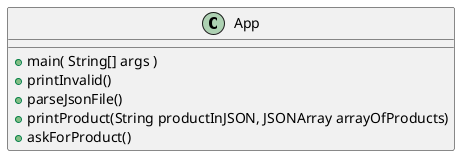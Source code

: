 @startuml
'https://plantuml.com/class-diagram

class App {
+main( String[] args )
+printInvalid()
+parseJsonFile()
+printProduct(String productInJSON, JSONArray arrayOfProducts)
+askForProduct()
}

@enduml